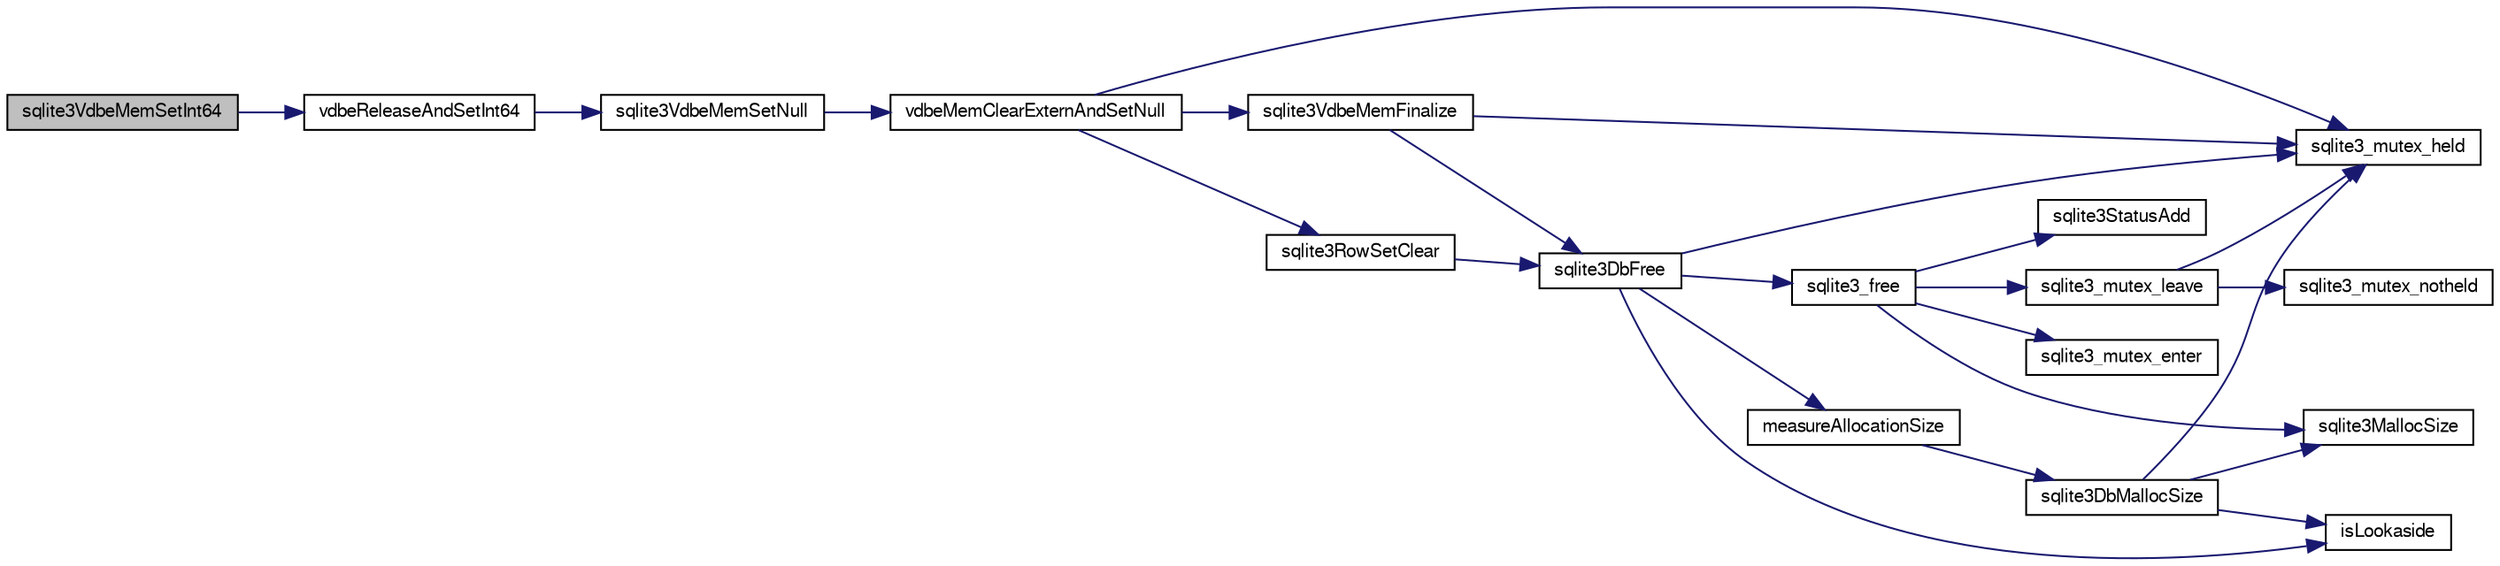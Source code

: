digraph "sqlite3VdbeMemSetInt64"
{
  edge [fontname="FreeSans",fontsize="10",labelfontname="FreeSans",labelfontsize="10"];
  node [fontname="FreeSans",fontsize="10",shape=record];
  rankdir="LR";
  Node776756 [label="sqlite3VdbeMemSetInt64",height=0.2,width=0.4,color="black", fillcolor="grey75", style="filled", fontcolor="black"];
  Node776756 -> Node776757 [color="midnightblue",fontsize="10",style="solid",fontname="FreeSans"];
  Node776757 [label="vdbeReleaseAndSetInt64",height=0.2,width=0.4,color="black", fillcolor="white", style="filled",URL="$sqlite3_8c.html#abdcd42be8fe3e9bff2493533da9b5697"];
  Node776757 -> Node776758 [color="midnightblue",fontsize="10",style="solid",fontname="FreeSans"];
  Node776758 [label="sqlite3VdbeMemSetNull",height=0.2,width=0.4,color="black", fillcolor="white", style="filled",URL="$sqlite3_8c.html#ae01092c23aebaf8a3ebdf3954609b410"];
  Node776758 -> Node776759 [color="midnightblue",fontsize="10",style="solid",fontname="FreeSans"];
  Node776759 [label="vdbeMemClearExternAndSetNull",height=0.2,width=0.4,color="black", fillcolor="white", style="filled",URL="$sqlite3_8c.html#a29c41a360fb0e86b817777daf061230c"];
  Node776759 -> Node776760 [color="midnightblue",fontsize="10",style="solid",fontname="FreeSans"];
  Node776760 [label="sqlite3_mutex_held",height=0.2,width=0.4,color="black", fillcolor="white", style="filled",URL="$sqlite3_8c.html#acf77da68932b6bc163c5e68547ecc3e7"];
  Node776759 -> Node776761 [color="midnightblue",fontsize="10",style="solid",fontname="FreeSans"];
  Node776761 [label="sqlite3VdbeMemFinalize",height=0.2,width=0.4,color="black", fillcolor="white", style="filled",URL="$sqlite3_8c.html#a2568220f48ddef81b1c43e401042d9d2"];
  Node776761 -> Node776760 [color="midnightblue",fontsize="10",style="solid",fontname="FreeSans"];
  Node776761 -> Node776762 [color="midnightblue",fontsize="10",style="solid",fontname="FreeSans"];
  Node776762 [label="sqlite3DbFree",height=0.2,width=0.4,color="black", fillcolor="white", style="filled",URL="$sqlite3_8c.html#ac70ab821a6607b4a1b909582dc37a069"];
  Node776762 -> Node776760 [color="midnightblue",fontsize="10",style="solid",fontname="FreeSans"];
  Node776762 -> Node776763 [color="midnightblue",fontsize="10",style="solid",fontname="FreeSans"];
  Node776763 [label="measureAllocationSize",height=0.2,width=0.4,color="black", fillcolor="white", style="filled",URL="$sqlite3_8c.html#a45731e644a22fdb756e2b6337224217a"];
  Node776763 -> Node776764 [color="midnightblue",fontsize="10",style="solid",fontname="FreeSans"];
  Node776764 [label="sqlite3DbMallocSize",height=0.2,width=0.4,color="black", fillcolor="white", style="filled",URL="$sqlite3_8c.html#aa397e5a8a03495203a0767abf0a71f86"];
  Node776764 -> Node776765 [color="midnightblue",fontsize="10",style="solid",fontname="FreeSans"];
  Node776765 [label="sqlite3MallocSize",height=0.2,width=0.4,color="black", fillcolor="white", style="filled",URL="$sqlite3_8c.html#acf5d2a5f35270bafb050bd2def576955"];
  Node776764 -> Node776760 [color="midnightblue",fontsize="10",style="solid",fontname="FreeSans"];
  Node776764 -> Node776766 [color="midnightblue",fontsize="10",style="solid",fontname="FreeSans"];
  Node776766 [label="isLookaside",height=0.2,width=0.4,color="black", fillcolor="white", style="filled",URL="$sqlite3_8c.html#a770fa05ff9717b75e16f4d968a77b897"];
  Node776762 -> Node776766 [color="midnightblue",fontsize="10",style="solid",fontname="FreeSans"];
  Node776762 -> Node776767 [color="midnightblue",fontsize="10",style="solid",fontname="FreeSans"];
  Node776767 [label="sqlite3_free",height=0.2,width=0.4,color="black", fillcolor="white", style="filled",URL="$sqlite3_8c.html#a6552349e36a8a691af5487999ab09519"];
  Node776767 -> Node776768 [color="midnightblue",fontsize="10",style="solid",fontname="FreeSans"];
  Node776768 [label="sqlite3_mutex_enter",height=0.2,width=0.4,color="black", fillcolor="white", style="filled",URL="$sqlite3_8c.html#a1c12cde690bd89f104de5cbad12a6bf5"];
  Node776767 -> Node776769 [color="midnightblue",fontsize="10",style="solid",fontname="FreeSans"];
  Node776769 [label="sqlite3StatusAdd",height=0.2,width=0.4,color="black", fillcolor="white", style="filled",URL="$sqlite3_8c.html#afa029f93586aeab4cc85360905dae9cd"];
  Node776767 -> Node776765 [color="midnightblue",fontsize="10",style="solid",fontname="FreeSans"];
  Node776767 -> Node776770 [color="midnightblue",fontsize="10",style="solid",fontname="FreeSans"];
  Node776770 [label="sqlite3_mutex_leave",height=0.2,width=0.4,color="black", fillcolor="white", style="filled",URL="$sqlite3_8c.html#a5838d235601dbd3c1fa993555c6bcc93"];
  Node776770 -> Node776760 [color="midnightblue",fontsize="10",style="solid",fontname="FreeSans"];
  Node776770 -> Node776771 [color="midnightblue",fontsize="10",style="solid",fontname="FreeSans"];
  Node776771 [label="sqlite3_mutex_notheld",height=0.2,width=0.4,color="black", fillcolor="white", style="filled",URL="$sqlite3_8c.html#a83967c837c1c000d3b5adcfaa688f5dc"];
  Node776759 -> Node776772 [color="midnightblue",fontsize="10",style="solid",fontname="FreeSans"];
  Node776772 [label="sqlite3RowSetClear",height=0.2,width=0.4,color="black", fillcolor="white", style="filled",URL="$sqlite3_8c.html#ae153de0cd969511a607e26deeca80342"];
  Node776772 -> Node776762 [color="midnightblue",fontsize="10",style="solid",fontname="FreeSans"];
}
